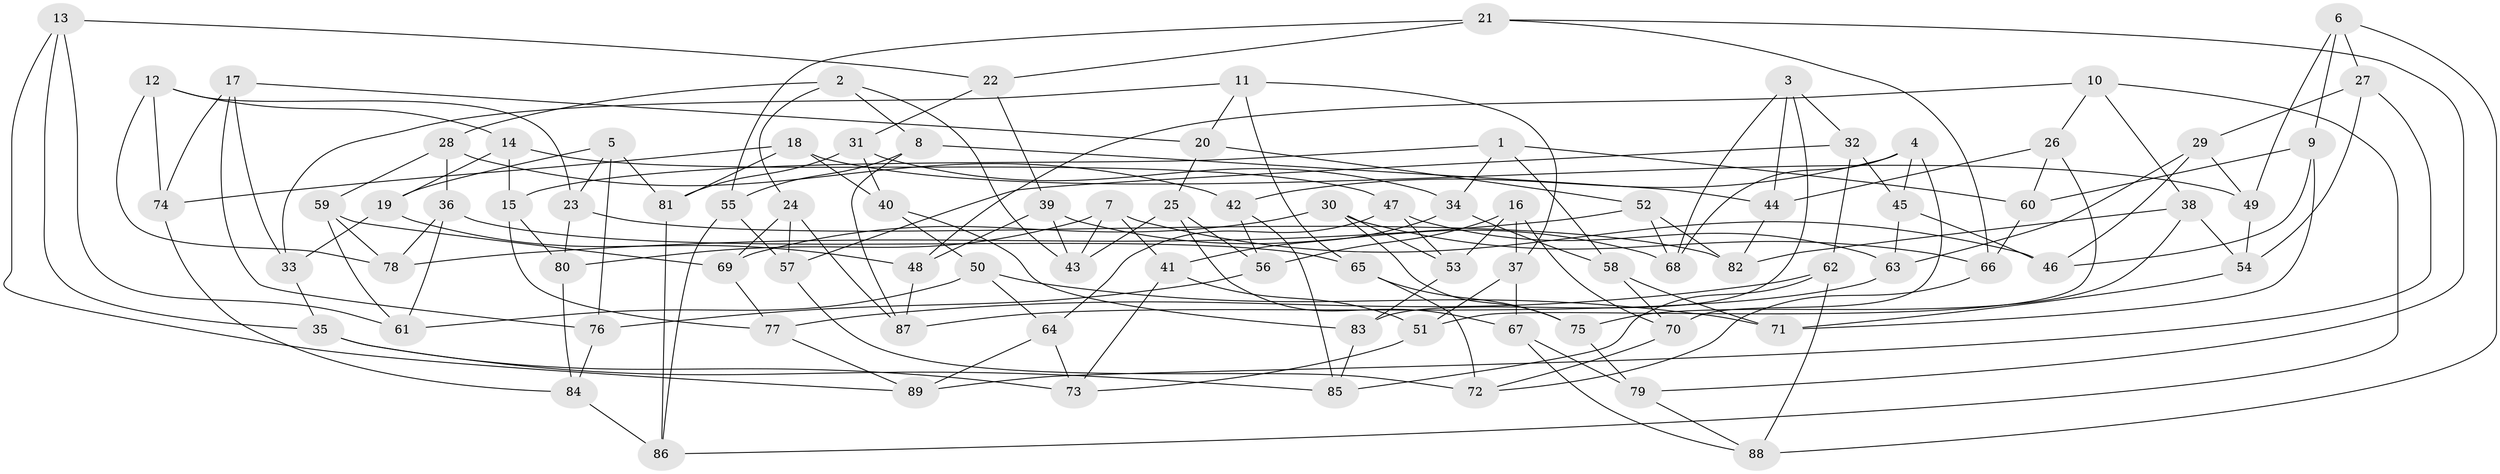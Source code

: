 // coarse degree distribution, {5: 0.16, 6: 0.62, 4: 0.22}
// Generated by graph-tools (version 1.1) at 2025/42/03/06/25 10:42:22]
// undirected, 89 vertices, 178 edges
graph export_dot {
graph [start="1"]
  node [color=gray90,style=filled];
  1;
  2;
  3;
  4;
  5;
  6;
  7;
  8;
  9;
  10;
  11;
  12;
  13;
  14;
  15;
  16;
  17;
  18;
  19;
  20;
  21;
  22;
  23;
  24;
  25;
  26;
  27;
  28;
  29;
  30;
  31;
  32;
  33;
  34;
  35;
  36;
  37;
  38;
  39;
  40;
  41;
  42;
  43;
  44;
  45;
  46;
  47;
  48;
  49;
  50;
  51;
  52;
  53;
  54;
  55;
  56;
  57;
  58;
  59;
  60;
  61;
  62;
  63;
  64;
  65;
  66;
  67;
  68;
  69;
  70;
  71;
  72;
  73;
  74;
  75;
  76;
  77;
  78;
  79;
  80;
  81;
  82;
  83;
  84;
  85;
  86;
  87;
  88;
  89;
  1 -- 60;
  1 -- 15;
  1 -- 58;
  1 -- 34;
  2 -- 24;
  2 -- 8;
  2 -- 43;
  2 -- 28;
  3 -- 32;
  3 -- 68;
  3 -- 83;
  3 -- 44;
  4 -- 70;
  4 -- 42;
  4 -- 45;
  4 -- 68;
  5 -- 23;
  5 -- 76;
  5 -- 19;
  5 -- 81;
  6 -- 9;
  6 -- 27;
  6 -- 49;
  6 -- 88;
  7 -- 46;
  7 -- 43;
  7 -- 41;
  7 -- 80;
  8 -- 44;
  8 -- 87;
  8 -- 55;
  9 -- 60;
  9 -- 46;
  9 -- 71;
  10 -- 48;
  10 -- 26;
  10 -- 86;
  10 -- 38;
  11 -- 33;
  11 -- 37;
  11 -- 20;
  11 -- 65;
  12 -- 23;
  12 -- 74;
  12 -- 14;
  12 -- 78;
  13 -- 35;
  13 -- 61;
  13 -- 89;
  13 -- 22;
  14 -- 19;
  14 -- 15;
  14 -- 47;
  15 -- 77;
  15 -- 80;
  16 -- 70;
  16 -- 56;
  16 -- 53;
  16 -- 37;
  17 -- 33;
  17 -- 74;
  17 -- 20;
  17 -- 76;
  18 -- 49;
  18 -- 81;
  18 -- 74;
  18 -- 40;
  19 -- 33;
  19 -- 48;
  20 -- 52;
  20 -- 25;
  21 -- 66;
  21 -- 55;
  21 -- 79;
  21 -- 22;
  22 -- 31;
  22 -- 39;
  23 -- 82;
  23 -- 80;
  24 -- 87;
  24 -- 57;
  24 -- 69;
  25 -- 67;
  25 -- 43;
  25 -- 56;
  26 -- 51;
  26 -- 60;
  26 -- 44;
  27 -- 29;
  27 -- 54;
  27 -- 89;
  28 -- 36;
  28 -- 42;
  28 -- 59;
  29 -- 46;
  29 -- 49;
  29 -- 63;
  30 -- 53;
  30 -- 69;
  30 -- 66;
  30 -- 75;
  31 -- 34;
  31 -- 40;
  31 -- 81;
  32 -- 57;
  32 -- 45;
  32 -- 62;
  33 -- 35;
  34 -- 58;
  34 -- 41;
  35 -- 73;
  35 -- 85;
  36 -- 61;
  36 -- 78;
  36 -- 65;
  37 -- 51;
  37 -- 67;
  38 -- 82;
  38 -- 54;
  38 -- 75;
  39 -- 68;
  39 -- 48;
  39 -- 43;
  40 -- 83;
  40 -- 50;
  41 -- 73;
  41 -- 51;
  42 -- 56;
  42 -- 85;
  44 -- 82;
  45 -- 46;
  45 -- 63;
  47 -- 63;
  47 -- 53;
  47 -- 64;
  48 -- 87;
  49 -- 54;
  50 -- 71;
  50 -- 64;
  50 -- 61;
  51 -- 73;
  52 -- 68;
  52 -- 78;
  52 -- 82;
  53 -- 83;
  54 -- 71;
  55 -- 57;
  55 -- 86;
  56 -- 76;
  57 -- 72;
  58 -- 71;
  58 -- 70;
  59 -- 61;
  59 -- 78;
  59 -- 69;
  60 -- 66;
  62 -- 85;
  62 -- 88;
  62 -- 77;
  63 -- 87;
  64 -- 73;
  64 -- 89;
  65 -- 72;
  65 -- 75;
  66 -- 72;
  67 -- 88;
  67 -- 79;
  69 -- 77;
  70 -- 72;
  74 -- 84;
  75 -- 79;
  76 -- 84;
  77 -- 89;
  79 -- 88;
  80 -- 84;
  81 -- 86;
  83 -- 85;
  84 -- 86;
}
